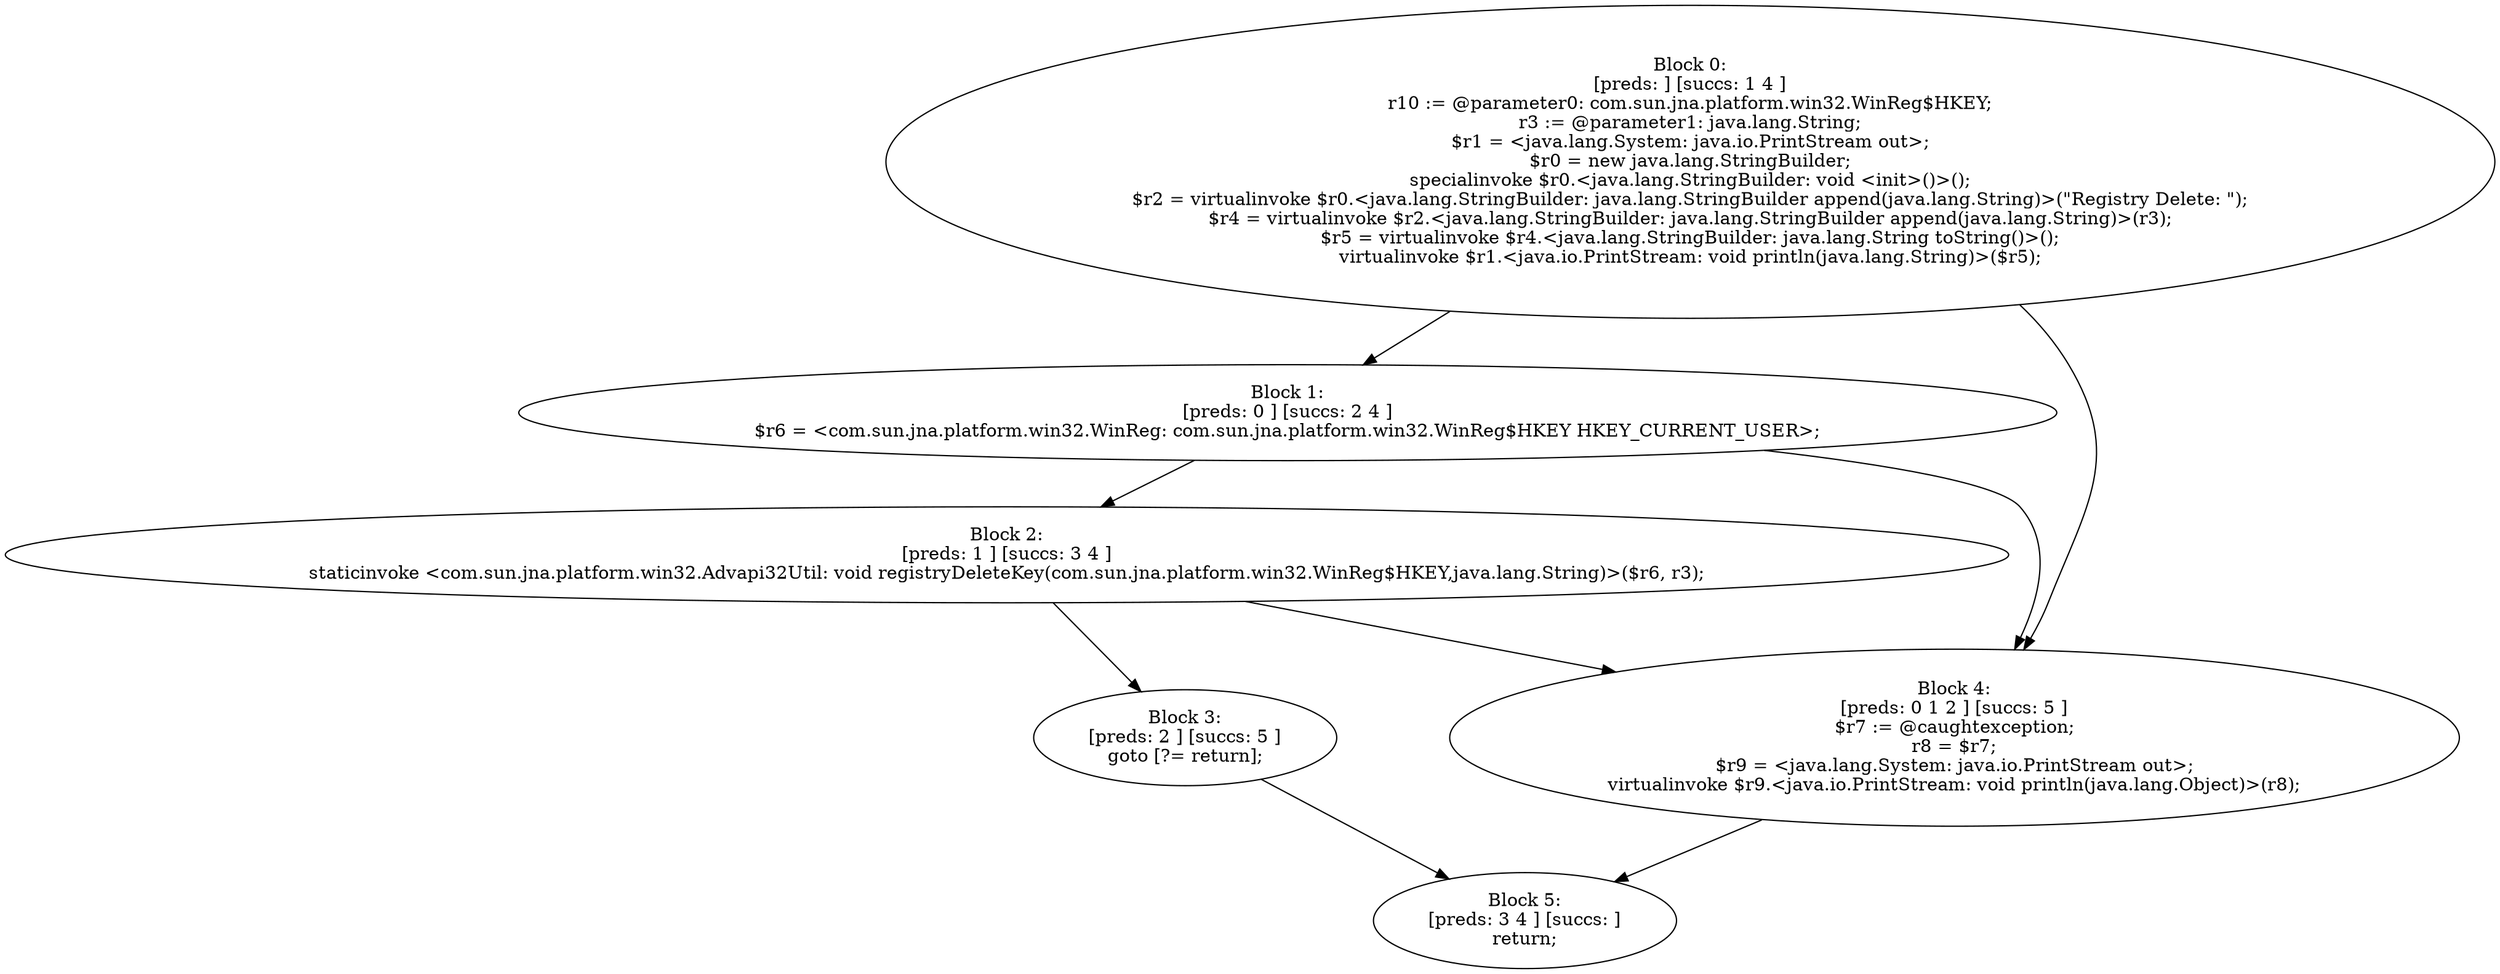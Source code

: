 digraph "unitGraph" {
    "Block 0:
[preds: ] [succs: 1 4 ]
r10 := @parameter0: com.sun.jna.platform.win32.WinReg$HKEY;
r3 := @parameter1: java.lang.String;
$r1 = <java.lang.System: java.io.PrintStream out>;
$r0 = new java.lang.StringBuilder;
specialinvoke $r0.<java.lang.StringBuilder: void <init>()>();
$r2 = virtualinvoke $r0.<java.lang.StringBuilder: java.lang.StringBuilder append(java.lang.String)>(\"Registry Delete: \");
$r4 = virtualinvoke $r2.<java.lang.StringBuilder: java.lang.StringBuilder append(java.lang.String)>(r3);
$r5 = virtualinvoke $r4.<java.lang.StringBuilder: java.lang.String toString()>();
virtualinvoke $r1.<java.io.PrintStream: void println(java.lang.String)>($r5);
"
    "Block 1:
[preds: 0 ] [succs: 2 4 ]
$r6 = <com.sun.jna.platform.win32.WinReg: com.sun.jna.platform.win32.WinReg$HKEY HKEY_CURRENT_USER>;
"
    "Block 2:
[preds: 1 ] [succs: 3 4 ]
staticinvoke <com.sun.jna.platform.win32.Advapi32Util: void registryDeleteKey(com.sun.jna.platform.win32.WinReg$HKEY,java.lang.String)>($r6, r3);
"
    "Block 3:
[preds: 2 ] [succs: 5 ]
goto [?= return];
"
    "Block 4:
[preds: 0 1 2 ] [succs: 5 ]
$r7 := @caughtexception;
r8 = $r7;
$r9 = <java.lang.System: java.io.PrintStream out>;
virtualinvoke $r9.<java.io.PrintStream: void println(java.lang.Object)>(r8);
"
    "Block 5:
[preds: 3 4 ] [succs: ]
return;
"
    "Block 0:
[preds: ] [succs: 1 4 ]
r10 := @parameter0: com.sun.jna.platform.win32.WinReg$HKEY;
r3 := @parameter1: java.lang.String;
$r1 = <java.lang.System: java.io.PrintStream out>;
$r0 = new java.lang.StringBuilder;
specialinvoke $r0.<java.lang.StringBuilder: void <init>()>();
$r2 = virtualinvoke $r0.<java.lang.StringBuilder: java.lang.StringBuilder append(java.lang.String)>(\"Registry Delete: \");
$r4 = virtualinvoke $r2.<java.lang.StringBuilder: java.lang.StringBuilder append(java.lang.String)>(r3);
$r5 = virtualinvoke $r4.<java.lang.StringBuilder: java.lang.String toString()>();
virtualinvoke $r1.<java.io.PrintStream: void println(java.lang.String)>($r5);
"->"Block 1:
[preds: 0 ] [succs: 2 4 ]
$r6 = <com.sun.jna.platform.win32.WinReg: com.sun.jna.platform.win32.WinReg$HKEY HKEY_CURRENT_USER>;
";
    "Block 0:
[preds: ] [succs: 1 4 ]
r10 := @parameter0: com.sun.jna.platform.win32.WinReg$HKEY;
r3 := @parameter1: java.lang.String;
$r1 = <java.lang.System: java.io.PrintStream out>;
$r0 = new java.lang.StringBuilder;
specialinvoke $r0.<java.lang.StringBuilder: void <init>()>();
$r2 = virtualinvoke $r0.<java.lang.StringBuilder: java.lang.StringBuilder append(java.lang.String)>(\"Registry Delete: \");
$r4 = virtualinvoke $r2.<java.lang.StringBuilder: java.lang.StringBuilder append(java.lang.String)>(r3);
$r5 = virtualinvoke $r4.<java.lang.StringBuilder: java.lang.String toString()>();
virtualinvoke $r1.<java.io.PrintStream: void println(java.lang.String)>($r5);
"->"Block 4:
[preds: 0 1 2 ] [succs: 5 ]
$r7 := @caughtexception;
r8 = $r7;
$r9 = <java.lang.System: java.io.PrintStream out>;
virtualinvoke $r9.<java.io.PrintStream: void println(java.lang.Object)>(r8);
";
    "Block 1:
[preds: 0 ] [succs: 2 4 ]
$r6 = <com.sun.jna.platform.win32.WinReg: com.sun.jna.platform.win32.WinReg$HKEY HKEY_CURRENT_USER>;
"->"Block 2:
[preds: 1 ] [succs: 3 4 ]
staticinvoke <com.sun.jna.platform.win32.Advapi32Util: void registryDeleteKey(com.sun.jna.platform.win32.WinReg$HKEY,java.lang.String)>($r6, r3);
";
    "Block 1:
[preds: 0 ] [succs: 2 4 ]
$r6 = <com.sun.jna.platform.win32.WinReg: com.sun.jna.platform.win32.WinReg$HKEY HKEY_CURRENT_USER>;
"->"Block 4:
[preds: 0 1 2 ] [succs: 5 ]
$r7 := @caughtexception;
r8 = $r7;
$r9 = <java.lang.System: java.io.PrintStream out>;
virtualinvoke $r9.<java.io.PrintStream: void println(java.lang.Object)>(r8);
";
    "Block 2:
[preds: 1 ] [succs: 3 4 ]
staticinvoke <com.sun.jna.platform.win32.Advapi32Util: void registryDeleteKey(com.sun.jna.platform.win32.WinReg$HKEY,java.lang.String)>($r6, r3);
"->"Block 3:
[preds: 2 ] [succs: 5 ]
goto [?= return];
";
    "Block 2:
[preds: 1 ] [succs: 3 4 ]
staticinvoke <com.sun.jna.platform.win32.Advapi32Util: void registryDeleteKey(com.sun.jna.platform.win32.WinReg$HKEY,java.lang.String)>($r6, r3);
"->"Block 4:
[preds: 0 1 2 ] [succs: 5 ]
$r7 := @caughtexception;
r8 = $r7;
$r9 = <java.lang.System: java.io.PrintStream out>;
virtualinvoke $r9.<java.io.PrintStream: void println(java.lang.Object)>(r8);
";
    "Block 3:
[preds: 2 ] [succs: 5 ]
goto [?= return];
"->"Block 5:
[preds: 3 4 ] [succs: ]
return;
";
    "Block 4:
[preds: 0 1 2 ] [succs: 5 ]
$r7 := @caughtexception;
r8 = $r7;
$r9 = <java.lang.System: java.io.PrintStream out>;
virtualinvoke $r9.<java.io.PrintStream: void println(java.lang.Object)>(r8);
"->"Block 5:
[preds: 3 4 ] [succs: ]
return;
";
}
